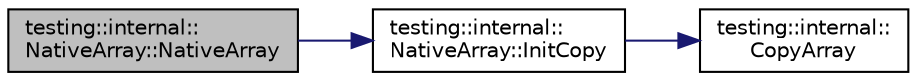 digraph "testing::internal::NativeArray::NativeArray"
{
 // LATEX_PDF_SIZE
  bgcolor="transparent";
  edge [fontname="Helvetica",fontsize="10",labelfontname="Helvetica",labelfontsize="10"];
  node [fontname="Helvetica",fontsize="10",shape=record];
  rankdir="LR";
  Node1 [label="testing::internal::\lNativeArray::NativeArray",height=0.2,width=0.4,color="black", fillcolor="grey75", style="filled", fontcolor="black",tooltip=" "];
  Node1 -> Node2 [color="midnightblue",fontsize="10",style="solid",fontname="Helvetica"];
  Node2 [label="testing::internal::\lNativeArray::InitCopy",height=0.2,width=0.4,color="black",URL="$classtesting_1_1internal_1_1NativeArray.html#a8c0069cc09f559785fe4923fc118056f",tooltip=" "];
  Node2 -> Node3 [color="midnightblue",fontsize="10",style="solid",fontname="Helvetica"];
  Node3 [label="testing::internal::\lCopyArray",height=0.2,width=0.4,color="black",URL="$namespacetesting_1_1internal.html#afb1b9728aaaf6d9fe6246a19cfe3f7f5",tooltip=" "];
}
